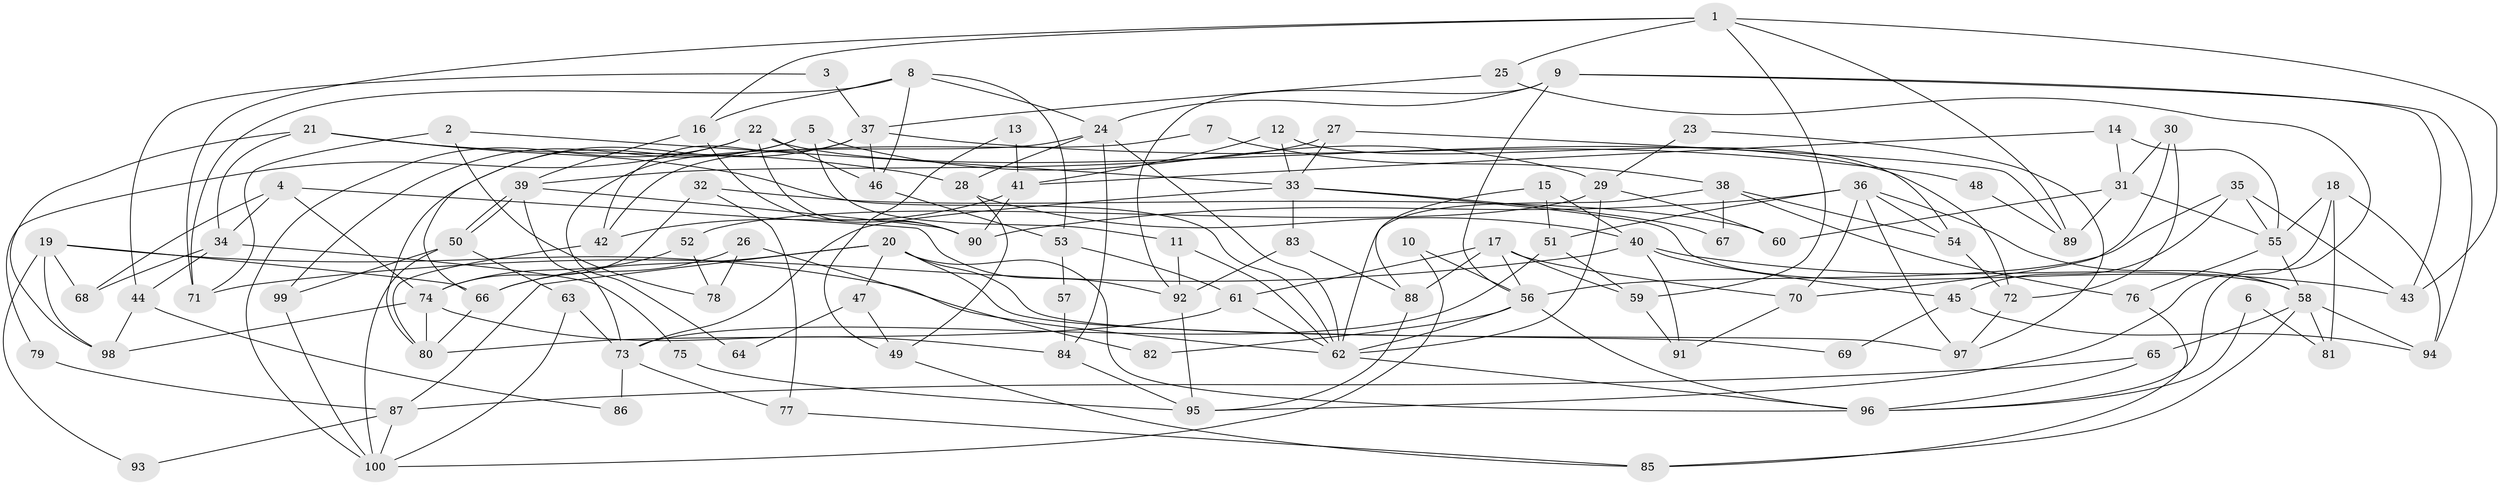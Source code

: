 // Generated by graph-tools (version 1.1) at 2025/38/02/21/25 10:38:59]
// undirected, 100 vertices, 200 edges
graph export_dot {
graph [start="1"]
  node [color=gray90,style=filled];
  1;
  2;
  3;
  4;
  5;
  6;
  7;
  8;
  9;
  10;
  11;
  12;
  13;
  14;
  15;
  16;
  17;
  18;
  19;
  20;
  21;
  22;
  23;
  24;
  25;
  26;
  27;
  28;
  29;
  30;
  31;
  32;
  33;
  34;
  35;
  36;
  37;
  38;
  39;
  40;
  41;
  42;
  43;
  44;
  45;
  46;
  47;
  48;
  49;
  50;
  51;
  52;
  53;
  54;
  55;
  56;
  57;
  58;
  59;
  60;
  61;
  62;
  63;
  64;
  65;
  66;
  67;
  68;
  69;
  70;
  71;
  72;
  73;
  74;
  75;
  76;
  77;
  78;
  79;
  80;
  81;
  82;
  83;
  84;
  85;
  86;
  87;
  88;
  89;
  90;
  91;
  92;
  93;
  94;
  95;
  96;
  97;
  98;
  99;
  100;
  1 -- 43;
  1 -- 71;
  1 -- 16;
  1 -- 25;
  1 -- 59;
  1 -- 89;
  2 -- 71;
  2 -- 33;
  2 -- 78;
  3 -- 37;
  3 -- 44;
  4 -- 74;
  4 -- 68;
  4 -- 34;
  4 -- 92;
  5 -- 99;
  5 -- 29;
  5 -- 11;
  5 -- 66;
  6 -- 81;
  6 -- 96;
  7 -- 42;
  7 -- 38;
  8 -- 16;
  8 -- 24;
  8 -- 46;
  8 -- 53;
  8 -- 71;
  9 -- 92;
  9 -- 43;
  9 -- 24;
  9 -- 56;
  9 -- 94;
  10 -- 100;
  10 -- 56;
  11 -- 62;
  11 -- 92;
  12 -- 54;
  12 -- 41;
  12 -- 33;
  13 -- 41;
  13 -- 49;
  14 -- 41;
  14 -- 55;
  14 -- 31;
  15 -- 40;
  15 -- 88;
  15 -- 51;
  16 -- 39;
  16 -- 90;
  17 -- 56;
  17 -- 59;
  17 -- 61;
  17 -- 70;
  17 -- 88;
  18 -- 55;
  18 -- 94;
  18 -- 81;
  18 -- 95;
  19 -- 66;
  19 -- 62;
  19 -- 68;
  19 -- 93;
  19 -- 98;
  20 -- 97;
  20 -- 96;
  20 -- 47;
  20 -- 66;
  20 -- 69;
  20 -- 87;
  21 -- 62;
  21 -- 98;
  21 -- 28;
  21 -- 34;
  22 -- 46;
  22 -- 90;
  22 -- 72;
  22 -- 79;
  22 -- 100;
  23 -- 97;
  23 -- 29;
  24 -- 62;
  24 -- 28;
  24 -- 64;
  24 -- 84;
  25 -- 96;
  25 -- 37;
  26 -- 66;
  26 -- 78;
  26 -- 82;
  27 -- 33;
  27 -- 39;
  27 -- 89;
  28 -- 40;
  28 -- 49;
  29 -- 62;
  29 -- 60;
  29 -- 52;
  30 -- 70;
  30 -- 31;
  30 -- 72;
  31 -- 89;
  31 -- 55;
  31 -- 60;
  32 -- 77;
  32 -- 74;
  32 -- 60;
  33 -- 83;
  33 -- 58;
  33 -- 67;
  33 -- 73;
  34 -- 44;
  34 -- 68;
  34 -- 75;
  35 -- 56;
  35 -- 55;
  35 -- 43;
  35 -- 45;
  36 -- 58;
  36 -- 51;
  36 -- 54;
  36 -- 70;
  36 -- 90;
  36 -- 97;
  37 -- 80;
  37 -- 42;
  37 -- 46;
  37 -- 48;
  38 -- 54;
  38 -- 62;
  38 -- 67;
  38 -- 76;
  39 -- 90;
  39 -- 50;
  39 -- 50;
  39 -- 73;
  40 -- 91;
  40 -- 43;
  40 -- 45;
  40 -- 71;
  41 -- 42;
  41 -- 90;
  42 -- 80;
  44 -- 98;
  44 -- 86;
  45 -- 69;
  45 -- 94;
  46 -- 53;
  47 -- 49;
  47 -- 64;
  48 -- 89;
  49 -- 85;
  50 -- 63;
  50 -- 99;
  50 -- 100;
  51 -- 73;
  51 -- 59;
  52 -- 74;
  52 -- 78;
  53 -- 57;
  53 -- 61;
  54 -- 72;
  55 -- 58;
  55 -- 76;
  56 -- 62;
  56 -- 82;
  56 -- 96;
  57 -- 84;
  58 -- 94;
  58 -- 65;
  58 -- 81;
  58 -- 85;
  59 -- 91;
  61 -- 62;
  61 -- 80;
  62 -- 96;
  63 -- 100;
  63 -- 73;
  65 -- 87;
  65 -- 96;
  66 -- 80;
  70 -- 91;
  72 -- 97;
  73 -- 77;
  73 -- 86;
  74 -- 84;
  74 -- 80;
  74 -- 98;
  75 -- 95;
  76 -- 85;
  77 -- 85;
  79 -- 87;
  83 -- 88;
  83 -- 92;
  84 -- 95;
  87 -- 100;
  87 -- 93;
  88 -- 95;
  92 -- 95;
  99 -- 100;
}
